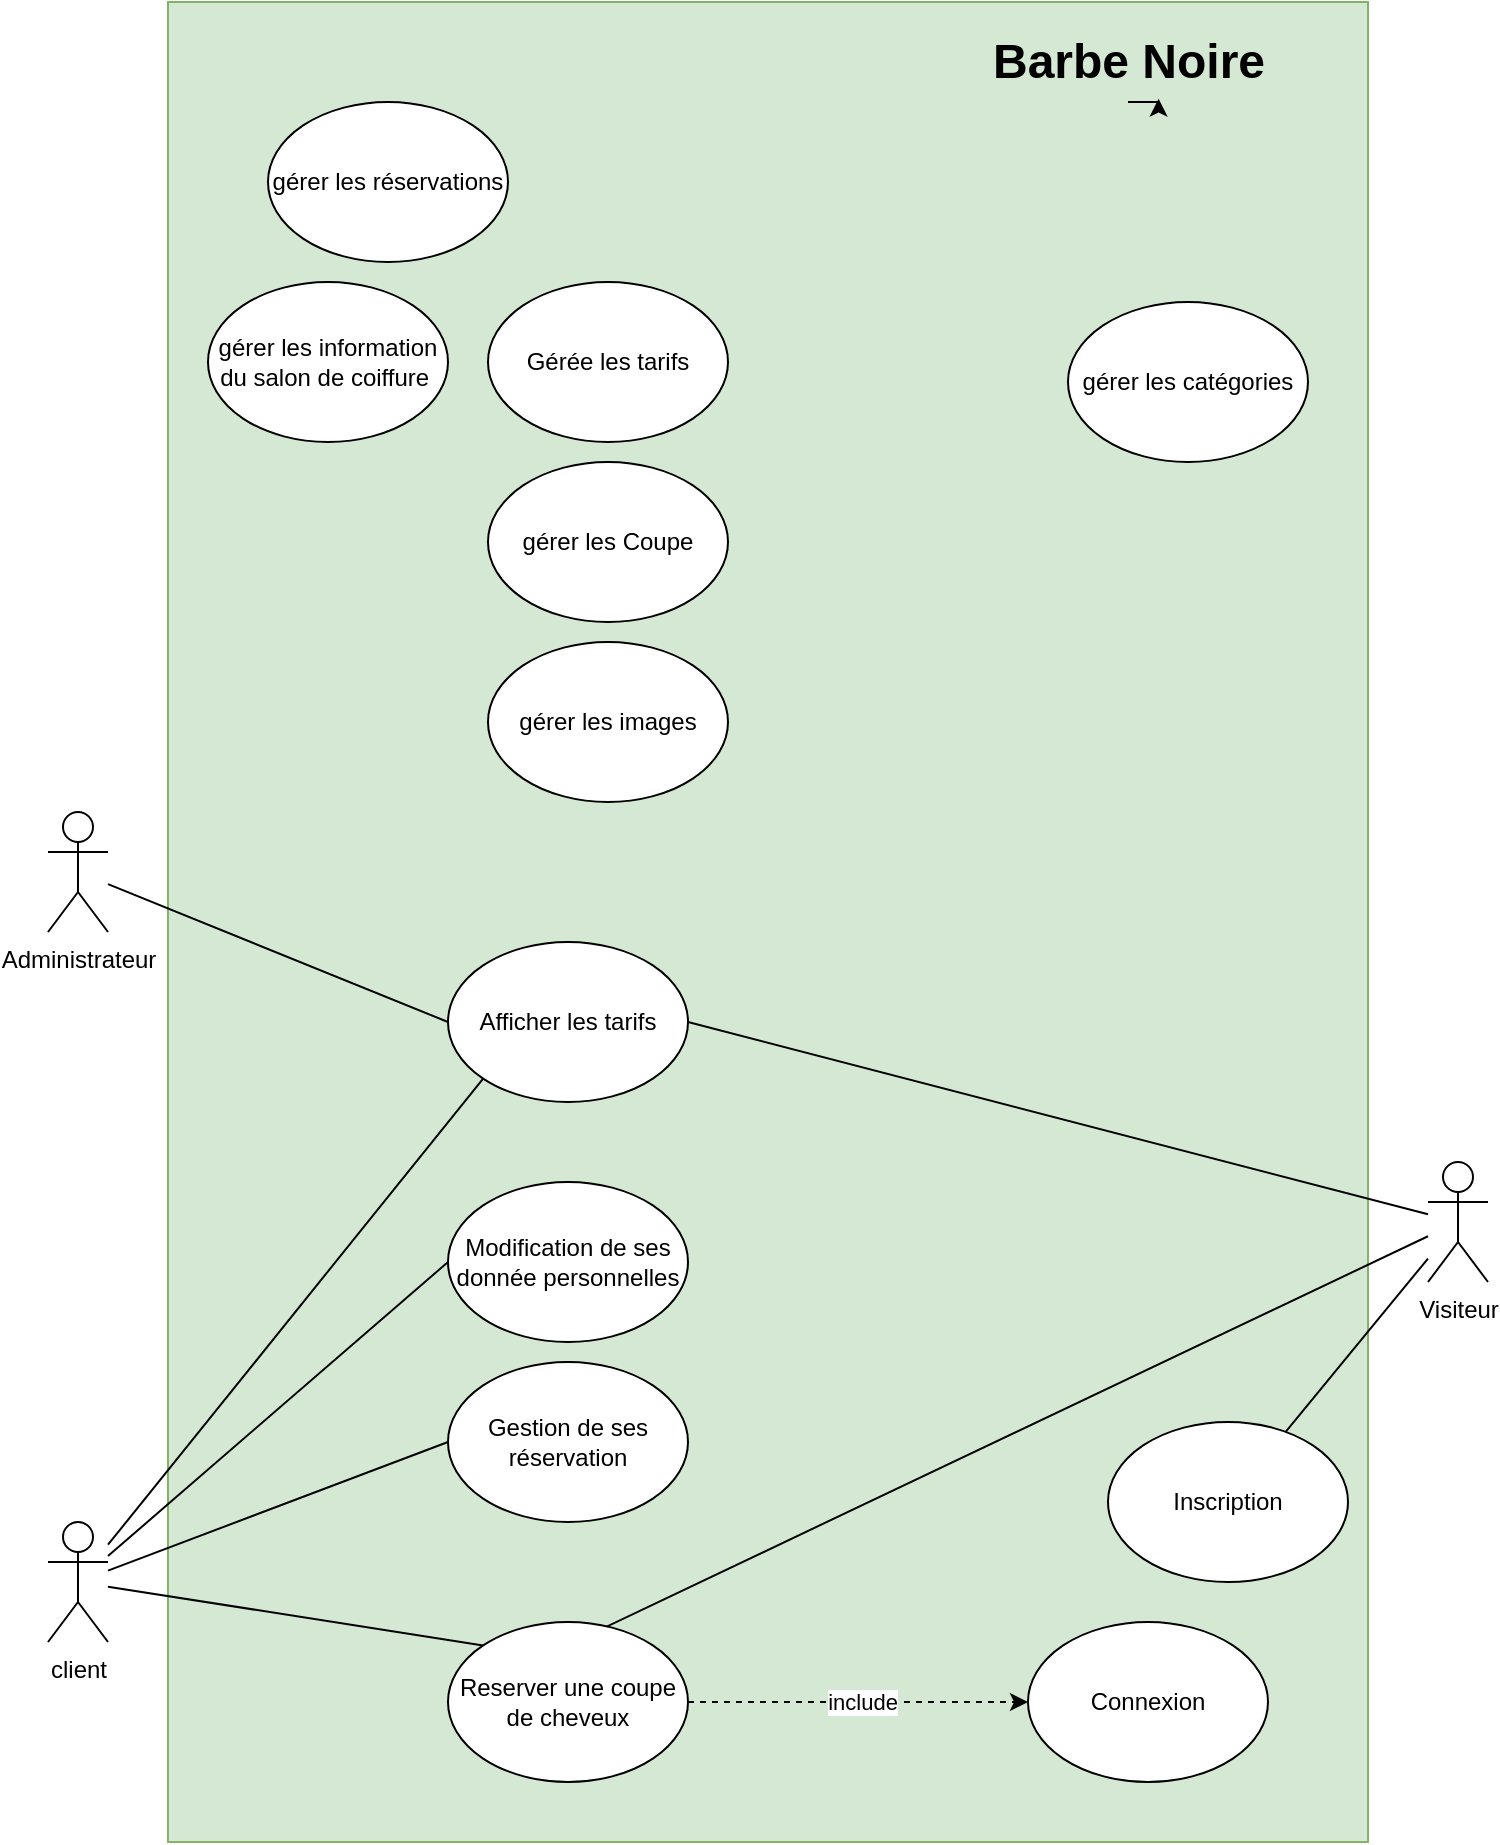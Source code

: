 <mxfile version="24.4.13" type="github">
  <diagram name="Page-1" id="DDfn3m_5960P_YJZ4miN">
    <mxGraphModel dx="475" dy="761" grid="1" gridSize="10" guides="1" tooltips="1" connect="1" arrows="1" fold="1" page="1" pageScale="1" pageWidth="827" pageHeight="1169" math="0" shadow="0">
      <root>
        <mxCell id="0" />
        <mxCell id="1" parent="0" />
        <mxCell id="bRY3uFAEvk28B2POp56A-1" value="" style="rounded=0;whiteSpace=wrap;html=1;fillColor=#d5e8d4;strokeColor=#82b366;" vertex="1" parent="1">
          <mxGeometry x="120" y="120" width="600" height="920" as="geometry" />
        </mxCell>
        <mxCell id="bRY3uFAEvk28B2POp56A-3" value="Barbe Noire" style="text;strokeColor=none;fillColor=none;html=1;fontSize=24;fontStyle=1;verticalAlign=middle;align=center;" vertex="1" parent="1">
          <mxGeometry x="550" y="130" width="100" height="40" as="geometry" />
        </mxCell>
        <mxCell id="bRY3uFAEvk28B2POp56A-30" style="rounded=0;orthogonalLoop=1;jettySize=auto;html=1;entryX=0;entryY=0.5;entryDx=0;entryDy=0;endArrow=none;endFill=0;" edge="1" parent="1" source="bRY3uFAEvk28B2POp56A-4" target="bRY3uFAEvk28B2POp56A-27">
          <mxGeometry relative="1" as="geometry" />
        </mxCell>
        <mxCell id="bRY3uFAEvk28B2POp56A-4" value="Administrateur" style="shape=umlActor;verticalLabelPosition=bottom;verticalAlign=top;html=1;outlineConnect=0;" vertex="1" parent="1">
          <mxGeometry x="60" y="525" width="30" height="60" as="geometry" />
        </mxCell>
        <mxCell id="bRY3uFAEvk28B2POp56A-5" value="Inscription" style="ellipse;whiteSpace=wrap;html=1;" vertex="1" parent="1">
          <mxGeometry x="590" y="830" width="120" height="80" as="geometry" />
        </mxCell>
        <mxCell id="bRY3uFAEvk28B2POp56A-29" style="rounded=0;orthogonalLoop=1;jettySize=auto;html=1;entryX=0;entryY=1;entryDx=0;entryDy=0;endArrow=none;endFill=0;" edge="1" parent="1" source="bRY3uFAEvk28B2POp56A-6" target="bRY3uFAEvk28B2POp56A-27">
          <mxGeometry relative="1" as="geometry" />
        </mxCell>
        <mxCell id="bRY3uFAEvk28B2POp56A-33" style="rounded=0;orthogonalLoop=1;jettySize=auto;html=1;entryX=0;entryY=0;entryDx=0;entryDy=0;endArrow=none;endFill=0;" edge="1" parent="1" source="bRY3uFAEvk28B2POp56A-6" target="bRY3uFAEvk28B2POp56A-12">
          <mxGeometry relative="1" as="geometry" />
        </mxCell>
        <mxCell id="bRY3uFAEvk28B2POp56A-37" style="rounded=0;orthogonalLoop=1;jettySize=auto;html=1;entryX=0;entryY=0.5;entryDx=0;entryDy=0;endArrow=none;endFill=0;" edge="1" parent="1" source="bRY3uFAEvk28B2POp56A-6" target="bRY3uFAEvk28B2POp56A-36">
          <mxGeometry relative="1" as="geometry" />
        </mxCell>
        <mxCell id="bRY3uFAEvk28B2POp56A-38" style="rounded=0;orthogonalLoop=1;jettySize=auto;html=1;entryX=0;entryY=0.5;entryDx=0;entryDy=0;endArrow=none;endFill=0;" edge="1" parent="1" source="bRY3uFAEvk28B2POp56A-6" target="bRY3uFAEvk28B2POp56A-35">
          <mxGeometry relative="1" as="geometry" />
        </mxCell>
        <mxCell id="bRY3uFAEvk28B2POp56A-6" value="client" style="shape=umlActor;verticalLabelPosition=bottom;verticalAlign=top;html=1;outlineConnect=0;" vertex="1" parent="1">
          <mxGeometry x="60" y="880" width="30" height="60" as="geometry" />
        </mxCell>
        <mxCell id="bRY3uFAEvk28B2POp56A-11" style="rounded=0;orthogonalLoop=1;jettySize=auto;html=1;endArrow=none;endFill=0;" edge="1" parent="1" source="bRY3uFAEvk28B2POp56A-7" target="bRY3uFAEvk28B2POp56A-5">
          <mxGeometry relative="1" as="geometry" />
        </mxCell>
        <mxCell id="bRY3uFAEvk28B2POp56A-32" style="rounded=0;orthogonalLoop=1;jettySize=auto;html=1;entryX=0;entryY=0.5;entryDx=0;entryDy=0;endArrow=none;endFill=0;" edge="1" parent="1" source="bRY3uFAEvk28B2POp56A-7" target="bRY3uFAEvk28B2POp56A-12">
          <mxGeometry relative="1" as="geometry" />
        </mxCell>
        <mxCell id="bRY3uFAEvk28B2POp56A-34" style="rounded=0;orthogonalLoop=1;jettySize=auto;html=1;entryX=1;entryY=0.5;entryDx=0;entryDy=0;endArrow=none;endFill=0;" edge="1" parent="1" source="bRY3uFAEvk28B2POp56A-7" target="bRY3uFAEvk28B2POp56A-27">
          <mxGeometry relative="1" as="geometry" />
        </mxCell>
        <mxCell id="bRY3uFAEvk28B2POp56A-7" value="Visiteur" style="shape=umlActor;verticalLabelPosition=bottom;verticalAlign=top;html=1;outlineConnect=0;" vertex="1" parent="1">
          <mxGeometry x="750" y="700" width="30" height="60" as="geometry" />
        </mxCell>
        <mxCell id="bRY3uFAEvk28B2POp56A-8" style="edgeStyle=orthogonalEdgeStyle;rounded=0;orthogonalLoop=1;jettySize=auto;html=1;exitX=0.5;exitY=1;exitDx=0;exitDy=0;entryX=0.653;entryY=0.958;entryDx=0;entryDy=0;entryPerimeter=0;" edge="1" parent="1" source="bRY3uFAEvk28B2POp56A-3" target="bRY3uFAEvk28B2POp56A-3">
          <mxGeometry relative="1" as="geometry" />
        </mxCell>
        <mxCell id="bRY3uFAEvk28B2POp56A-25" style="edgeStyle=orthogonalEdgeStyle;rounded=0;orthogonalLoop=1;jettySize=auto;html=1;dashed=1;" edge="1" parent="1" source="bRY3uFAEvk28B2POp56A-12" target="bRY3uFAEvk28B2POp56A-20">
          <mxGeometry relative="1" as="geometry" />
        </mxCell>
        <mxCell id="bRY3uFAEvk28B2POp56A-26" value="include" style="edgeLabel;html=1;align=center;verticalAlign=middle;resizable=0;points=[];" vertex="1" connectable="0" parent="bRY3uFAEvk28B2POp56A-25">
          <mxGeometry x="0.067" y="-1" relative="1" as="geometry">
            <mxPoint x="-4" y="-1" as="offset" />
          </mxGeometry>
        </mxCell>
        <mxCell id="bRY3uFAEvk28B2POp56A-12" value="Reserver une coupe de cheveux" style="ellipse;whiteSpace=wrap;html=1;" vertex="1" parent="1">
          <mxGeometry x="260" y="930" width="120" height="80" as="geometry" />
        </mxCell>
        <mxCell id="bRY3uFAEvk28B2POp56A-20" value="Connexion" style="ellipse;whiteSpace=wrap;html=1;" vertex="1" parent="1">
          <mxGeometry x="550" y="930" width="120" height="80" as="geometry" />
        </mxCell>
        <mxCell id="bRY3uFAEvk28B2POp56A-27" value="Afficher les tarifs" style="ellipse;whiteSpace=wrap;html=1;" vertex="1" parent="1">
          <mxGeometry x="260" y="590" width="120" height="80" as="geometry" />
        </mxCell>
        <mxCell id="bRY3uFAEvk28B2POp56A-35" value="Gestion de ses réservation" style="ellipse;whiteSpace=wrap;html=1;" vertex="1" parent="1">
          <mxGeometry x="260" y="800" width="120" height="80" as="geometry" />
        </mxCell>
        <mxCell id="bRY3uFAEvk28B2POp56A-36" value="Modification de ses donnée personnelles" style="ellipse;whiteSpace=wrap;html=1;" vertex="1" parent="1">
          <mxGeometry x="260" y="710" width="120" height="80" as="geometry" />
        </mxCell>
        <mxCell id="bRY3uFAEvk28B2POp56A-44" value="gérer les images" style="ellipse;whiteSpace=wrap;html=1;" vertex="1" parent="1">
          <mxGeometry x="280" y="440" width="120" height="80" as="geometry" />
        </mxCell>
        <mxCell id="bRY3uFAEvk28B2POp56A-45" value="gérer les Coupe" style="ellipse;whiteSpace=wrap;html=1;" vertex="1" parent="1">
          <mxGeometry x="280" y="350" width="120" height="80" as="geometry" />
        </mxCell>
        <mxCell id="bRY3uFAEvk28B2POp56A-46" value="Gérée les tarifs" style="ellipse;whiteSpace=wrap;html=1;" vertex="1" parent="1">
          <mxGeometry x="280" y="260" width="120" height="80" as="geometry" />
        </mxCell>
        <mxCell id="bRY3uFAEvk28B2POp56A-47" value="gérer les réservations" style="ellipse;whiteSpace=wrap;html=1;" vertex="1" parent="1">
          <mxGeometry x="170" y="170" width="120" height="80" as="geometry" />
        </mxCell>
        <mxCell id="bRY3uFAEvk28B2POp56A-48" value="gérer les information du salon de coiffure&amp;nbsp;" style="ellipse;whiteSpace=wrap;html=1;" vertex="1" parent="1">
          <mxGeometry x="140" y="260" width="120" height="80" as="geometry" />
        </mxCell>
        <mxCell id="bRY3uFAEvk28B2POp56A-49" value="gérer les catégories" style="ellipse;whiteSpace=wrap;html=1;" vertex="1" parent="1">
          <mxGeometry x="570" y="270" width="120" height="80" as="geometry" />
        </mxCell>
      </root>
    </mxGraphModel>
  </diagram>
</mxfile>
